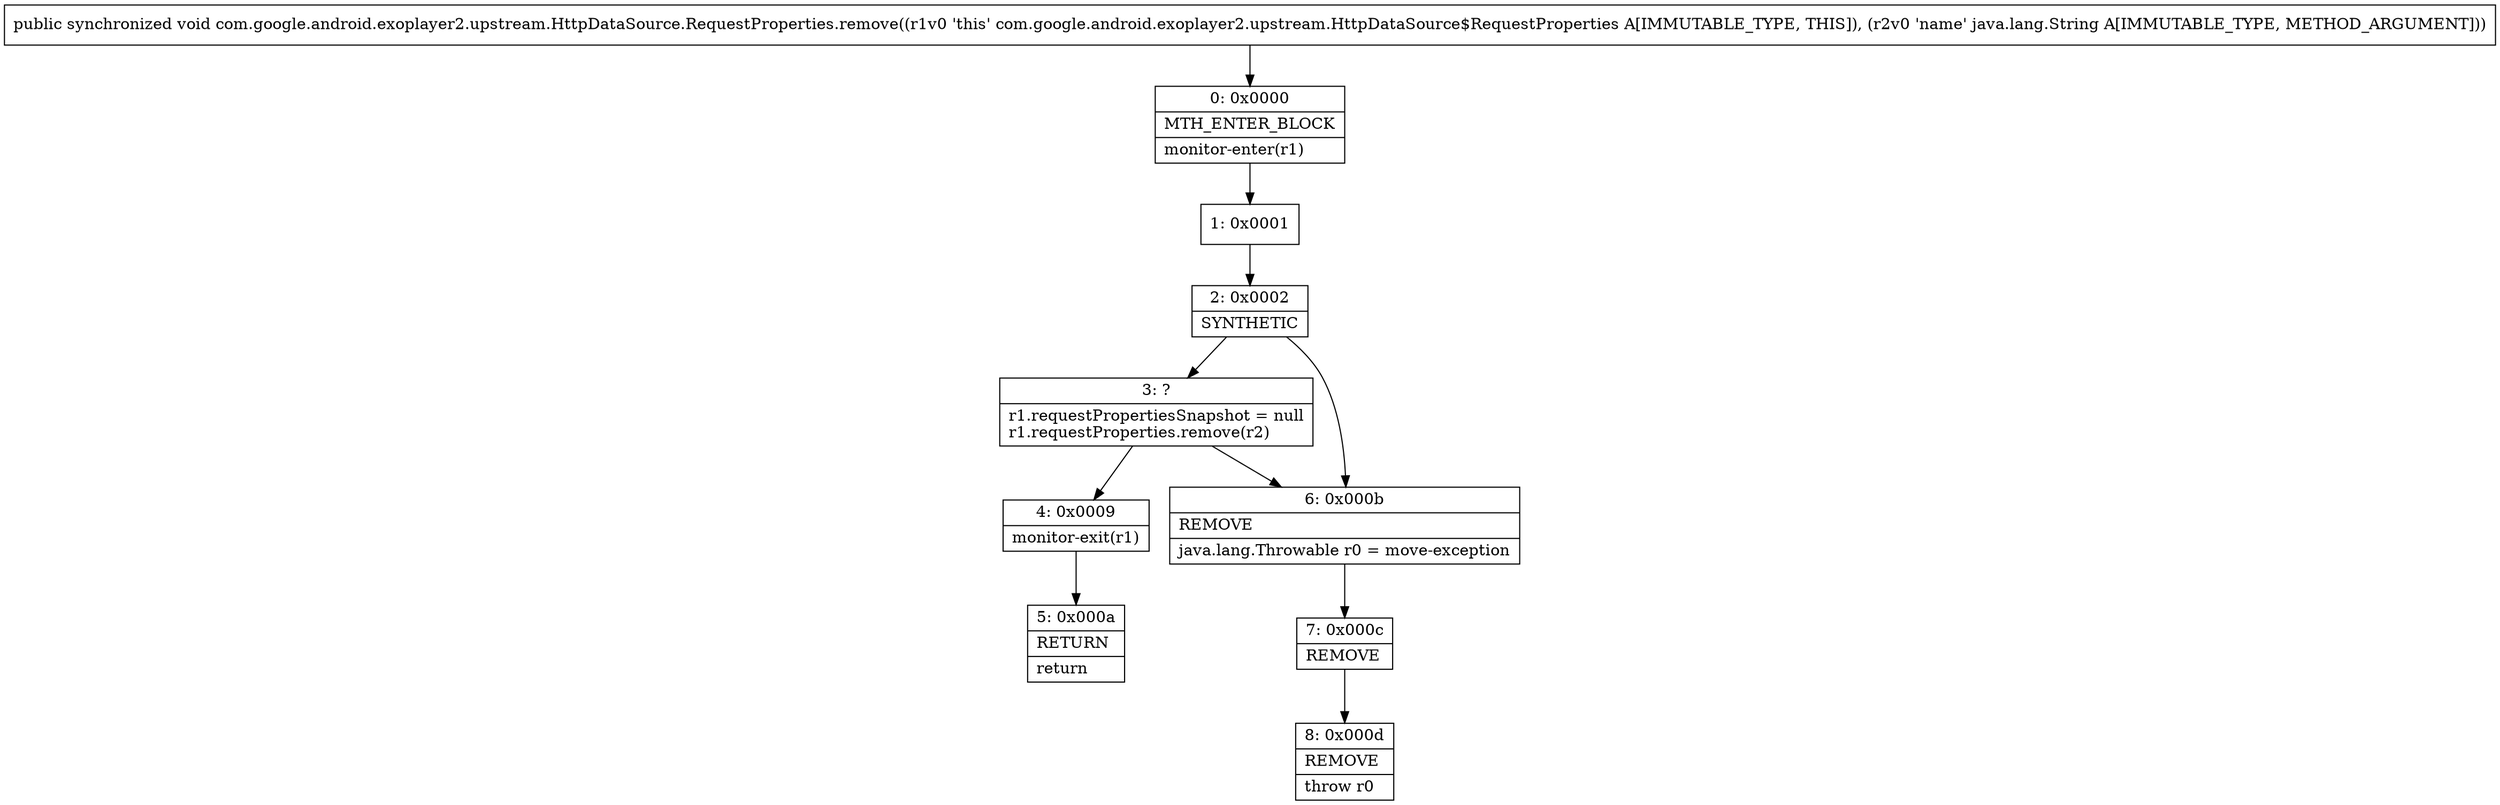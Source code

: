 digraph "CFG forcom.google.android.exoplayer2.upstream.HttpDataSource.RequestProperties.remove(Ljava\/lang\/String;)V" {
Node_0 [shape=record,label="{0\:\ 0x0000|MTH_ENTER_BLOCK\l|monitor\-enter(r1)\l}"];
Node_1 [shape=record,label="{1\:\ 0x0001}"];
Node_2 [shape=record,label="{2\:\ 0x0002|SYNTHETIC\l}"];
Node_3 [shape=record,label="{3\:\ ?|r1.requestPropertiesSnapshot = null\lr1.requestProperties.remove(r2)\l}"];
Node_4 [shape=record,label="{4\:\ 0x0009|monitor\-exit(r1)\l}"];
Node_5 [shape=record,label="{5\:\ 0x000a|RETURN\l|return\l}"];
Node_6 [shape=record,label="{6\:\ 0x000b|REMOVE\l|java.lang.Throwable r0 = move\-exception\l}"];
Node_7 [shape=record,label="{7\:\ 0x000c|REMOVE\l}"];
Node_8 [shape=record,label="{8\:\ 0x000d|REMOVE\l|throw r0\l}"];
MethodNode[shape=record,label="{public synchronized void com.google.android.exoplayer2.upstream.HttpDataSource.RequestProperties.remove((r1v0 'this' com.google.android.exoplayer2.upstream.HttpDataSource$RequestProperties A[IMMUTABLE_TYPE, THIS]), (r2v0 'name' java.lang.String A[IMMUTABLE_TYPE, METHOD_ARGUMENT])) }"];
MethodNode -> Node_0;
Node_0 -> Node_1;
Node_1 -> Node_2;
Node_2 -> Node_3;
Node_2 -> Node_6;
Node_3 -> Node_4;
Node_3 -> Node_6;
Node_4 -> Node_5;
Node_6 -> Node_7;
Node_7 -> Node_8;
}

